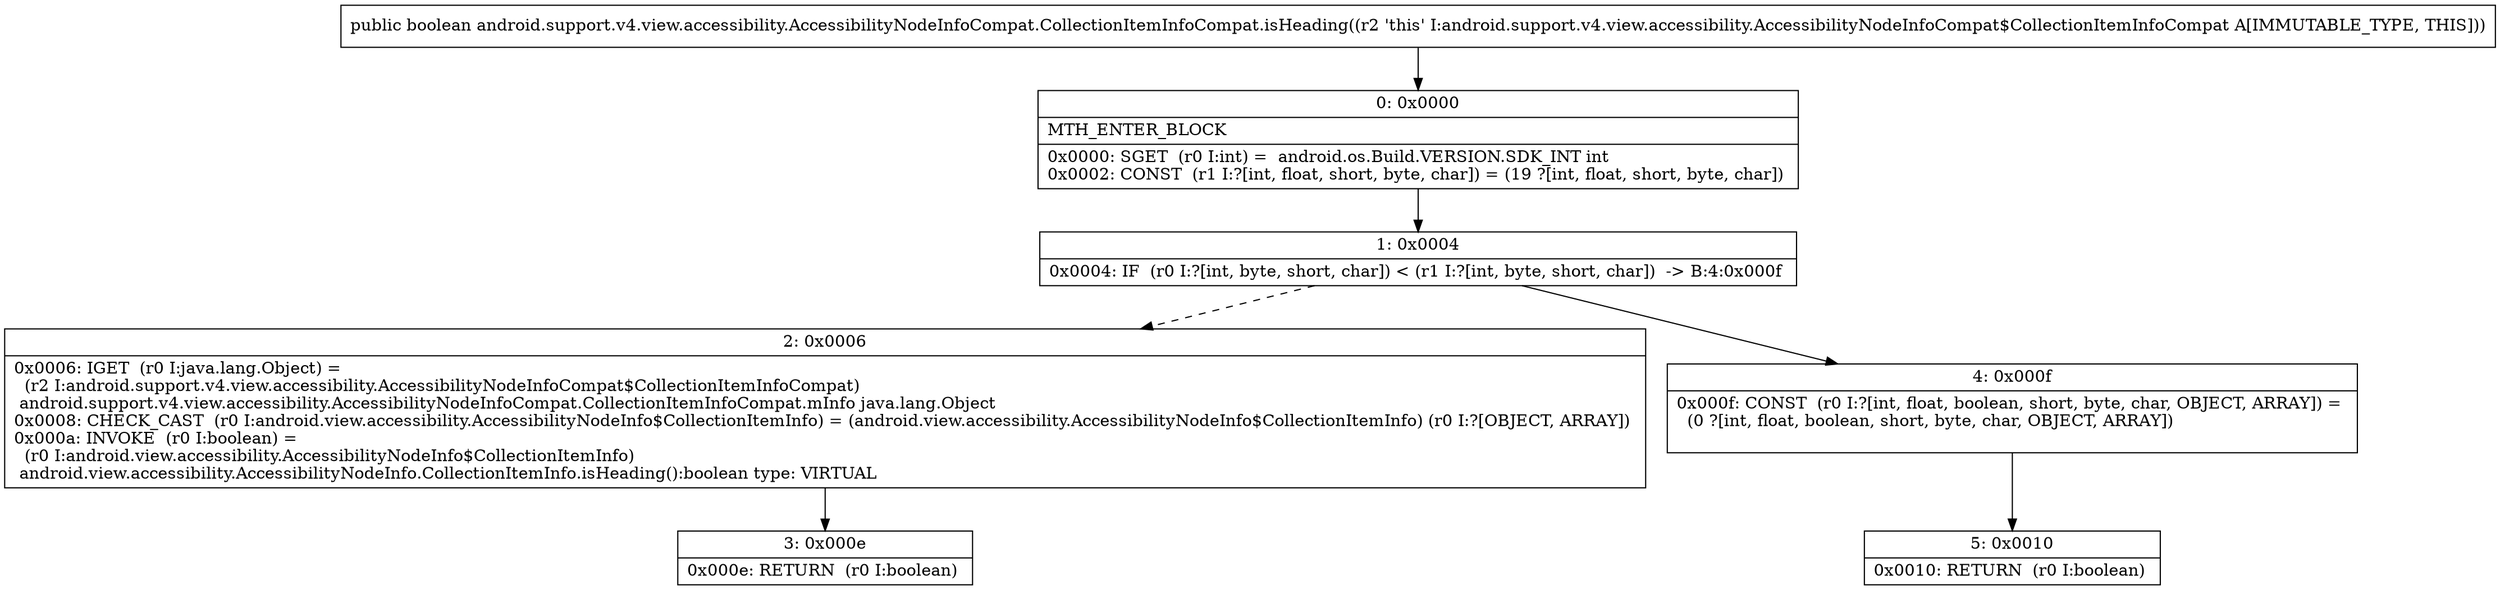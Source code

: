 digraph "CFG forandroid.support.v4.view.accessibility.AccessibilityNodeInfoCompat.CollectionItemInfoCompat.isHeading()Z" {
Node_0 [shape=record,label="{0\:\ 0x0000|MTH_ENTER_BLOCK\l|0x0000: SGET  (r0 I:int) =  android.os.Build.VERSION.SDK_INT int \l0x0002: CONST  (r1 I:?[int, float, short, byte, char]) = (19 ?[int, float, short, byte, char]) \l}"];
Node_1 [shape=record,label="{1\:\ 0x0004|0x0004: IF  (r0 I:?[int, byte, short, char]) \< (r1 I:?[int, byte, short, char])  \-\> B:4:0x000f \l}"];
Node_2 [shape=record,label="{2\:\ 0x0006|0x0006: IGET  (r0 I:java.lang.Object) = \l  (r2 I:android.support.v4.view.accessibility.AccessibilityNodeInfoCompat$CollectionItemInfoCompat)\l android.support.v4.view.accessibility.AccessibilityNodeInfoCompat.CollectionItemInfoCompat.mInfo java.lang.Object \l0x0008: CHECK_CAST  (r0 I:android.view.accessibility.AccessibilityNodeInfo$CollectionItemInfo) = (android.view.accessibility.AccessibilityNodeInfo$CollectionItemInfo) (r0 I:?[OBJECT, ARRAY]) \l0x000a: INVOKE  (r0 I:boolean) = \l  (r0 I:android.view.accessibility.AccessibilityNodeInfo$CollectionItemInfo)\l android.view.accessibility.AccessibilityNodeInfo.CollectionItemInfo.isHeading():boolean type: VIRTUAL \l}"];
Node_3 [shape=record,label="{3\:\ 0x000e|0x000e: RETURN  (r0 I:boolean) \l}"];
Node_4 [shape=record,label="{4\:\ 0x000f|0x000f: CONST  (r0 I:?[int, float, boolean, short, byte, char, OBJECT, ARRAY]) = \l  (0 ?[int, float, boolean, short, byte, char, OBJECT, ARRAY])\l \l}"];
Node_5 [shape=record,label="{5\:\ 0x0010|0x0010: RETURN  (r0 I:boolean) \l}"];
MethodNode[shape=record,label="{public boolean android.support.v4.view.accessibility.AccessibilityNodeInfoCompat.CollectionItemInfoCompat.isHeading((r2 'this' I:android.support.v4.view.accessibility.AccessibilityNodeInfoCompat$CollectionItemInfoCompat A[IMMUTABLE_TYPE, THIS])) }"];
MethodNode -> Node_0;
Node_0 -> Node_1;
Node_1 -> Node_2[style=dashed];
Node_1 -> Node_4;
Node_2 -> Node_3;
Node_4 -> Node_5;
}

